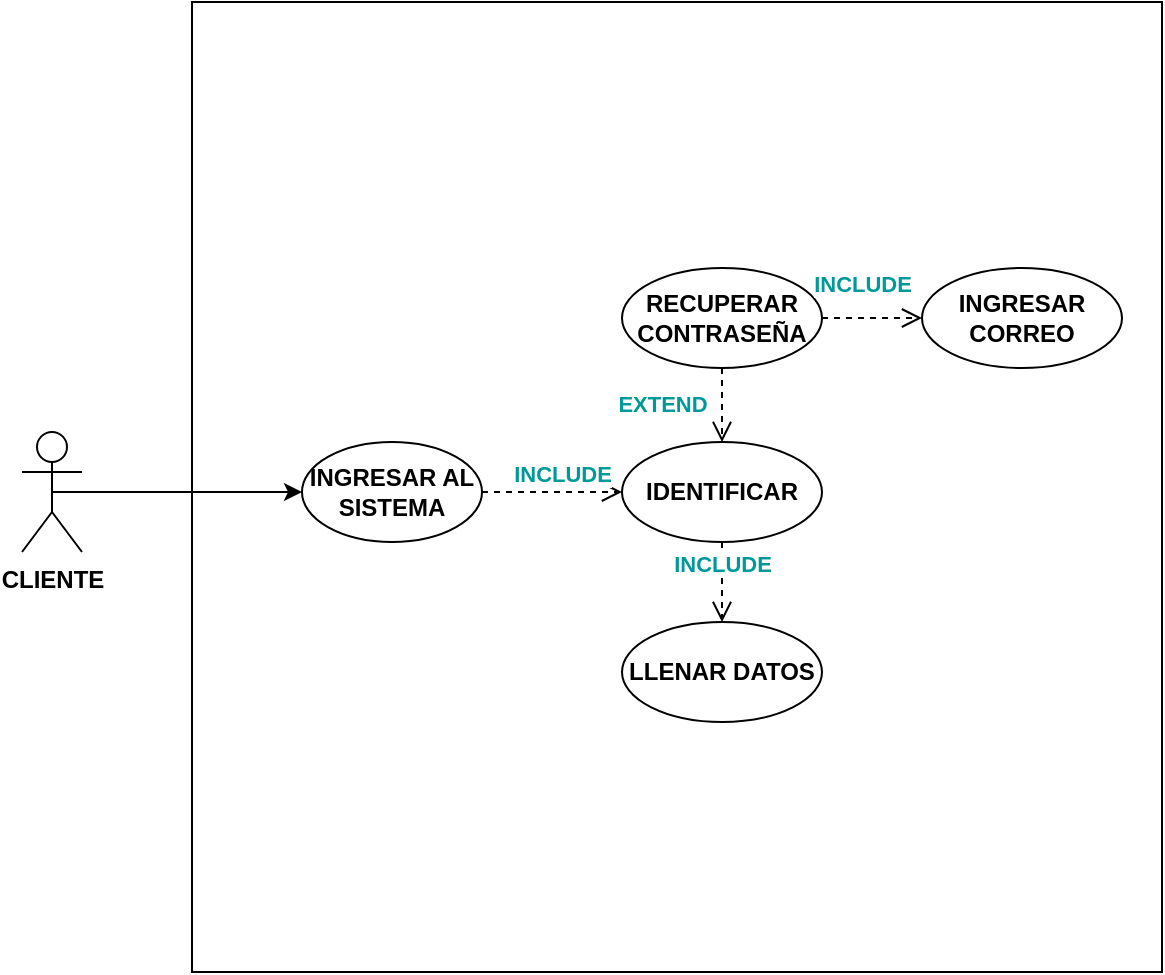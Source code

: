 <mxfile version="20.3.0" type="device"><diagram name="Page-1" id="e7e014a7-5840-1c2e-5031-d8a46d1fe8dd"><mxGraphModel dx="1038" dy="659" grid="0" gridSize="10" guides="1" tooltips="1" connect="1" arrows="1" fold="1" page="1" pageScale="1" pageWidth="1169" pageHeight="826" background="none" math="0" shadow="0"><root><mxCell id="0"/><mxCell id="1" parent="0"/><mxCell id="_ZdK_T8sc5VWhBU4TGc3-43" value="" style="whiteSpace=wrap;html=1;aspect=fixed;" parent="1" vertex="1"><mxGeometry x="145" y="170" width="485" height="485" as="geometry"/></mxCell><mxCell id="_ZdK_T8sc5VWhBU4TGc3-42" value="&lt;b&gt;IDENTIFICAR&lt;/b&gt;" style="ellipse;whiteSpace=wrap;html=1;" parent="1" vertex="1"><mxGeometry x="360" y="390" width="100" height="50" as="geometry"/></mxCell><mxCell id="_ZdK_T8sc5VWhBU4TGc3-67" style="edgeStyle=orthogonalEdgeStyle;rounded=0;orthogonalLoop=1;jettySize=auto;html=1;exitX=0.5;exitY=0.5;exitDx=0;exitDy=0;exitPerimeter=0;entryX=0;entryY=0.5;entryDx=0;entryDy=0;fontFamily=Helvetica;fontColor=#FF0000;" parent="1" source="_ZdK_T8sc5VWhBU4TGc3-41" target="_ZdK_T8sc5VWhBU4TGc3-45" edge="1"><mxGeometry relative="1" as="geometry"/></mxCell><mxCell id="_ZdK_T8sc5VWhBU4TGc3-41" value="&lt;b&gt;CLIENTE&lt;/b&gt;" style="shape=umlActor;verticalLabelPosition=bottom;verticalAlign=top;html=1;outlineConnect=0;fillColor=#FFFFFF;strokeColor=#000000;" parent="1" vertex="1"><mxGeometry x="60" y="385" width="30" height="60" as="geometry"/></mxCell><mxCell id="_ZdK_T8sc5VWhBU4TGc3-45" value="&lt;b&gt;INGRESAR AL SISTEMA&lt;/b&gt;" style="ellipse;whiteSpace=wrap;html=1;" parent="1" vertex="1"><mxGeometry x="200" y="390" width="90" height="50" as="geometry"/></mxCell><mxCell id="_ZdK_T8sc5VWhBU4TGc3-54" value="&lt;b&gt;&lt;font color=&quot;#009999&quot;&gt;INCLUDE&lt;/font&gt;&lt;/b&gt;" style="html=1;verticalAlign=bottom;endArrow=open;dashed=1;endSize=8;rounded=0;exitX=1;exitY=0.5;exitDx=0;exitDy=0;" parent="1" source="_ZdK_T8sc5VWhBU4TGc3-45" target="_ZdK_T8sc5VWhBU4TGc3-42" edge="1"><mxGeometry x="0.143" relative="1" as="geometry"><mxPoint x="570" y="380" as="sourcePoint"/><mxPoint x="390" y="415" as="targetPoint"/><mxPoint as="offset"/></mxGeometry></mxCell><mxCell id="_ZdK_T8sc5VWhBU4TGc3-56" value="&lt;b&gt;RECUPERAR CONTRASEÑA&lt;/b&gt;" style="ellipse;whiteSpace=wrap;html=1;" parent="1" vertex="1"><mxGeometry x="360" y="303" width="100" height="50" as="geometry"/></mxCell><mxCell id="_ZdK_T8sc5VWhBU4TGc3-57" value="&lt;b&gt;&lt;font color=&quot;#009999&quot;&gt;EXTEND&lt;/font&gt;&lt;/b&gt;" style="html=1;verticalAlign=bottom;endArrow=open;dashed=1;endSize=8;rounded=0;fontColor=#FF0000;exitX=0.5;exitY=1;exitDx=0;exitDy=0;entryX=0.5;entryY=0;entryDx=0;entryDy=0;" parent="1" source="_ZdK_T8sc5VWhBU4TGc3-56" target="_ZdK_T8sc5VWhBU4TGc3-42" edge="1"><mxGeometry x="0.46" y="-30" relative="1" as="geometry"><mxPoint x="570" y="370" as="sourcePoint"/><mxPoint x="490" y="370" as="targetPoint"/><mxPoint as="offset"/></mxGeometry></mxCell><mxCell id="_ZdK_T8sc5VWhBU4TGc3-58" value="&lt;b&gt;INGRESAR CORREO&lt;/b&gt;" style="ellipse;whiteSpace=wrap;html=1;" parent="1" vertex="1"><mxGeometry x="510" y="303" width="100" height="50" as="geometry"/></mxCell><mxCell id="_ZdK_T8sc5VWhBU4TGc3-59" value="&lt;b&gt;&lt;font color=&quot;#009999&quot;&gt;INCLUDE&lt;/font&gt;&lt;/b&gt;" style="html=1;verticalAlign=bottom;endArrow=open;dashed=1;endSize=8;rounded=0;fontColor=#FF0000;exitX=1;exitY=0.5;exitDx=0;exitDy=0;entryX=0;entryY=0.5;entryDx=0;entryDy=0;" parent="1" source="_ZdK_T8sc5VWhBU4TGc3-56" target="_ZdK_T8sc5VWhBU4TGc3-58" edge="1"><mxGeometry x="-0.2" y="8" relative="1" as="geometry"><mxPoint x="570" y="370" as="sourcePoint"/><mxPoint x="490" y="370" as="targetPoint"/><mxPoint as="offset"/></mxGeometry></mxCell><mxCell id="_ZdK_T8sc5VWhBU4TGc3-60" value="&lt;b&gt;LLENAR DATOS&lt;/b&gt;" style="ellipse;whiteSpace=wrap;html=1;" parent="1" vertex="1"><mxGeometry x="360" y="480" width="100" height="50" as="geometry"/></mxCell><mxCell id="_ZdK_T8sc5VWhBU4TGc3-61" value="&lt;b&gt;&lt;font color=&quot;#009999&quot;&gt;INCLUDE&lt;/font&gt;&lt;/b&gt;" style="html=1;verticalAlign=bottom;endArrow=open;dashed=1;endSize=8;rounded=0;fontColor=#FF0000;entryX=0.5;entryY=0;entryDx=0;entryDy=0;exitX=0.5;exitY=1;exitDx=0;exitDy=0;" parent="1" source="_ZdK_T8sc5VWhBU4TGc3-42" target="_ZdK_T8sc5VWhBU4TGc3-60" edge="1"><mxGeometry relative="1" as="geometry"><mxPoint x="570" y="370" as="sourcePoint"/><mxPoint x="490" y="370" as="targetPoint"/></mxGeometry></mxCell></root></mxGraphModel></diagram></mxfile>